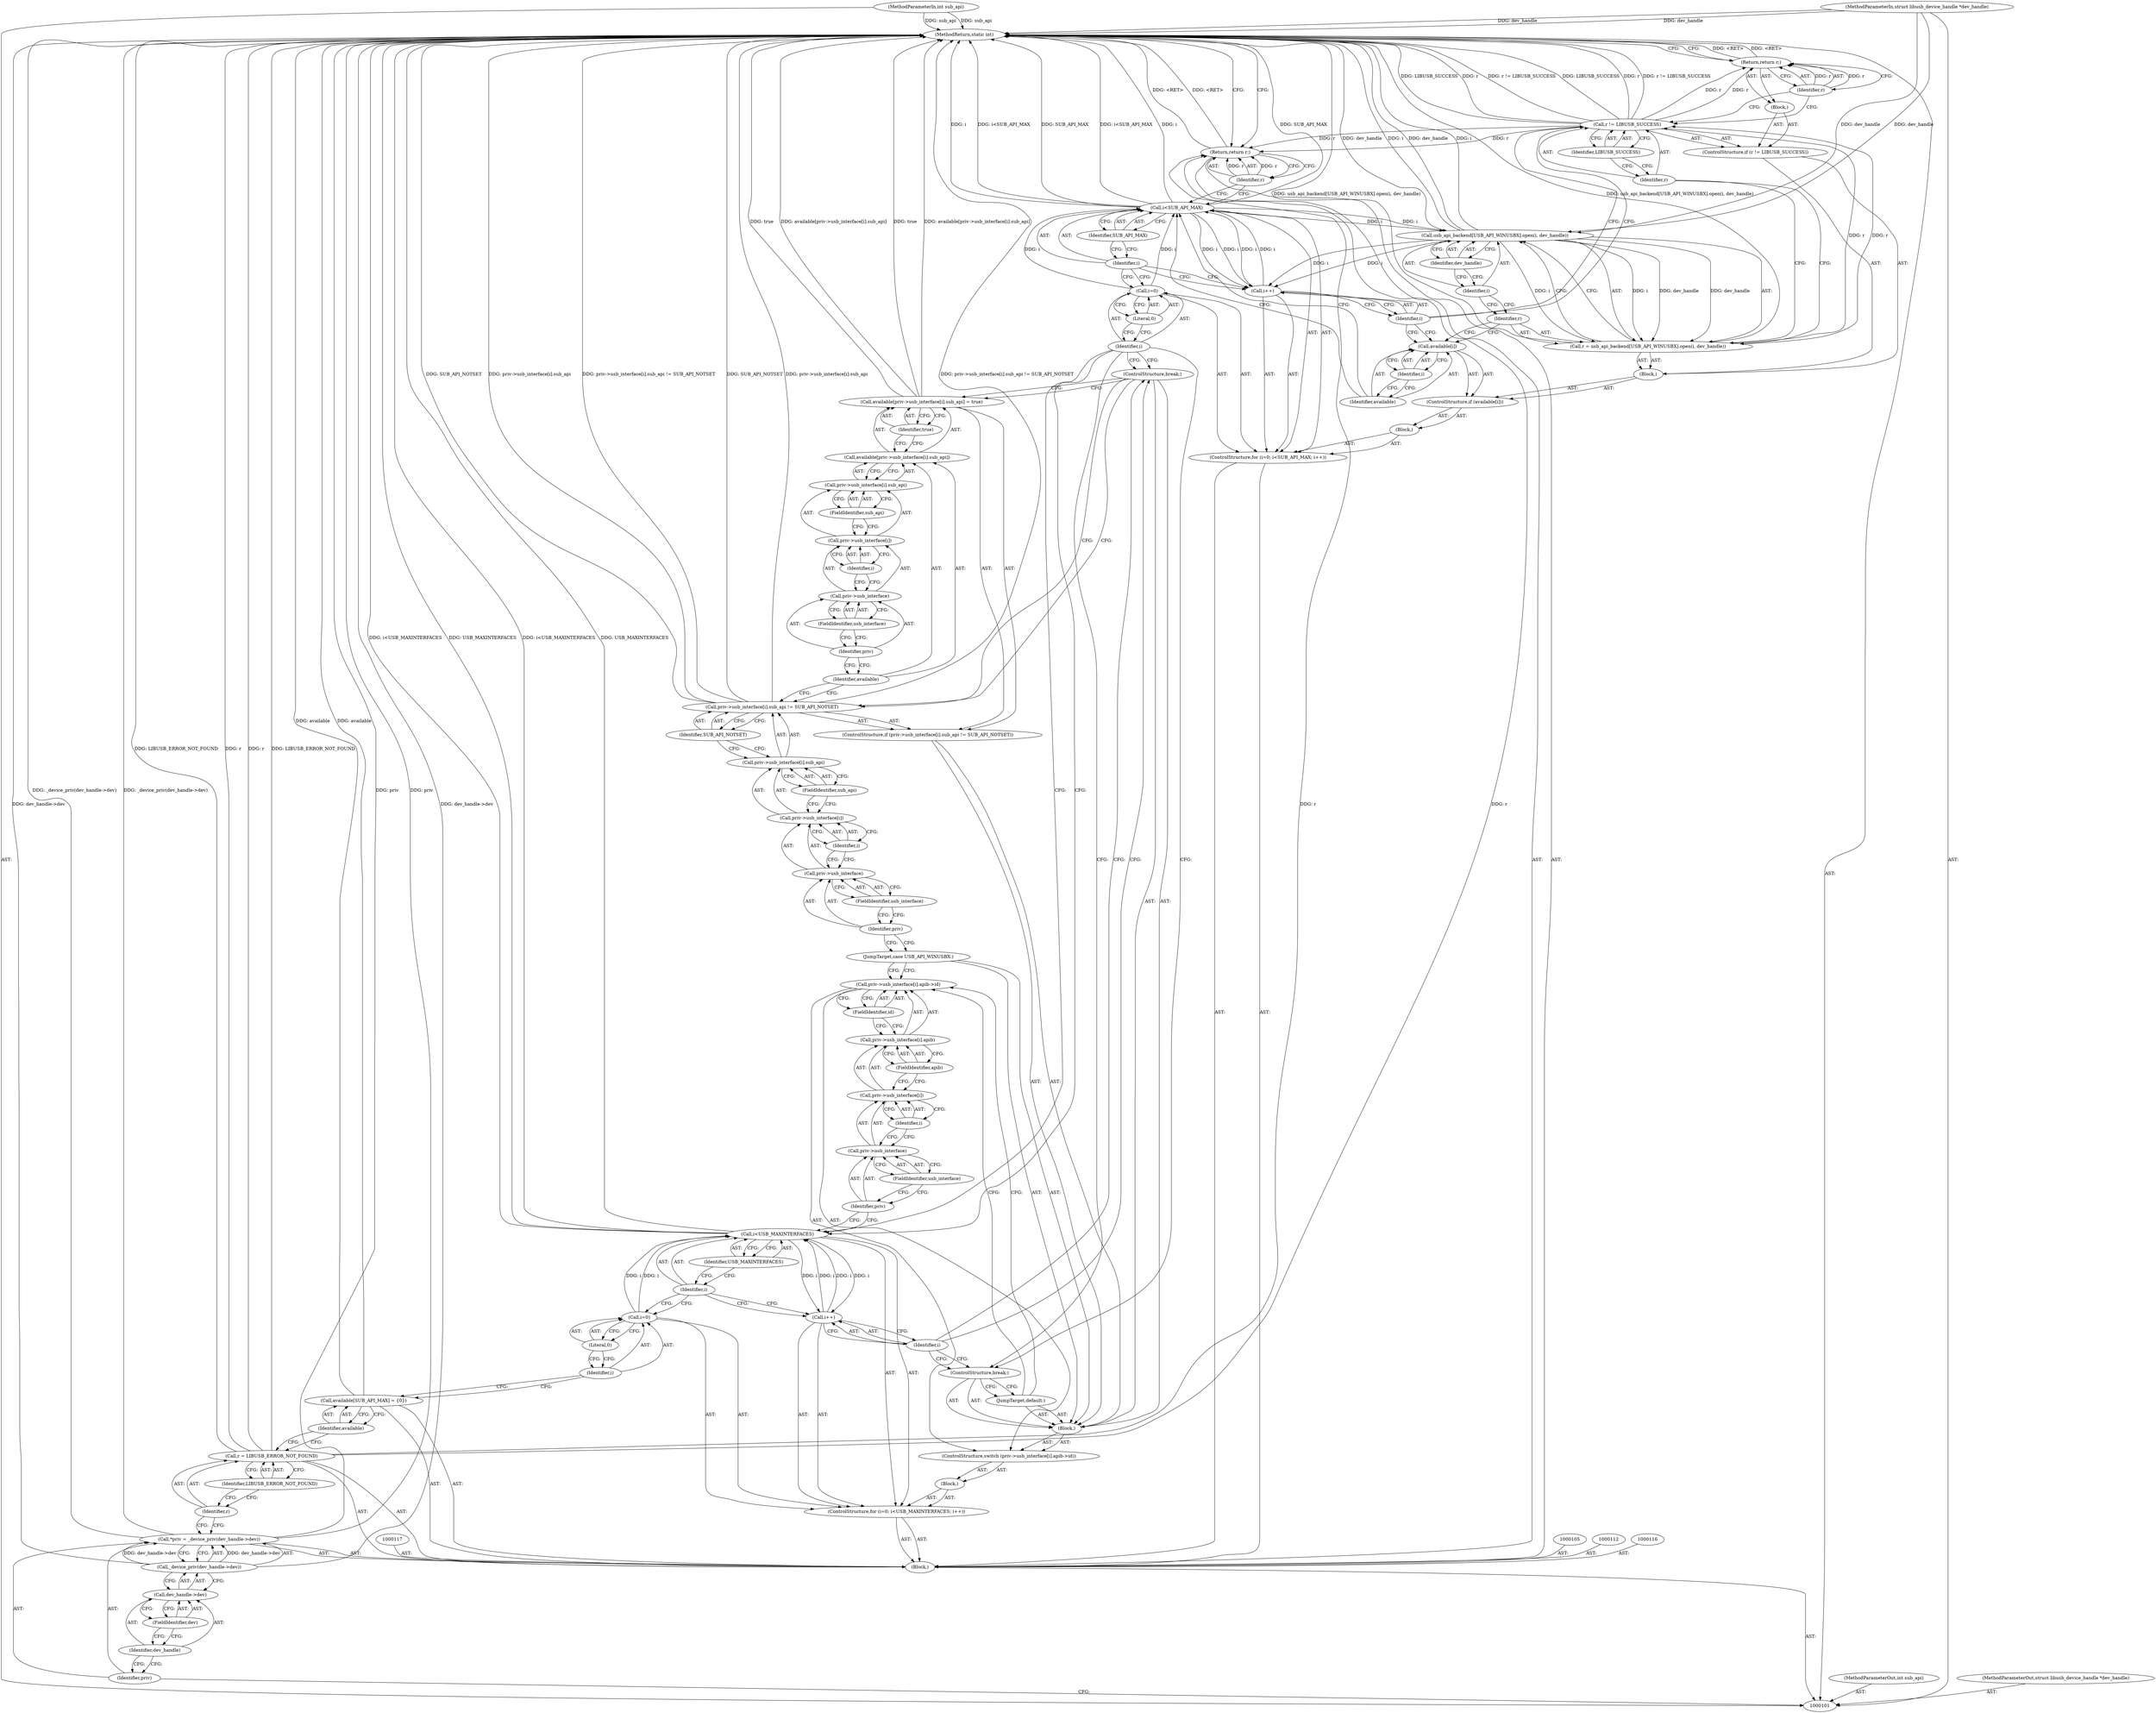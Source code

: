 digraph "0_Chrome_ac149a8d4371c0e01e0934fdd57b09e86f96b5b9_11" {
"1000195" [label="(MethodReturn,static int)"];
"1000102" [label="(MethodParameterIn,int sub_api)"];
"1000248" [label="(MethodParameterOut,int sub_api)"];
"1000103" [label="(MethodParameterIn,struct libusb_device_handle *dev_handle)"];
"1000249" [label="(MethodParameterOut,struct libusb_device_handle *dev_handle)"];
"1000141" [label="(JumpTarget,case USB_API_WINUSBX:)"];
"1000148" [label="(FieldIdentifier,usb_interface)"];
"1000149" [label="(Identifier,i)"];
"1000150" [label="(FieldIdentifier,sub_api)"];
"1000142" [label="(ControlStructure,if (priv->usb_interface[i].sub_api != SUB_API_NOTSET))"];
"1000151" [label="(Identifier,SUB_API_NOTSET)"];
"1000143" [label="(Call,priv->usb_interface[i].sub_api != SUB_API_NOTSET)"];
"1000144" [label="(Call,priv->usb_interface[i].sub_api)"];
"1000145" [label="(Call,priv->usb_interface[i])"];
"1000146" [label="(Call,priv->usb_interface)"];
"1000147" [label="(Identifier,priv)"];
"1000155" [label="(Call,priv->usb_interface[i].sub_api)"];
"1000156" [label="(Call,priv->usb_interface[i])"];
"1000157" [label="(Call,priv->usb_interface)"];
"1000158" [label="(Identifier,priv)"];
"1000159" [label="(FieldIdentifier,usb_interface)"];
"1000160" [label="(Identifier,i)"];
"1000161" [label="(FieldIdentifier,sub_api)"];
"1000162" [label="(Identifier,true)"];
"1000152" [label="(Call,available[priv->usb_interface[i].sub_api] = true)"];
"1000153" [label="(Call,available[priv->usb_interface[i].sub_api])"];
"1000154" [label="(Identifier,available)"];
"1000163" [label="(ControlStructure,break;)"];
"1000164" [label="(JumpTarget,default:)"];
"1000165" [label="(ControlStructure,break;)"];
"1000166" [label="(ControlStructure,for (i=0; i<SUB_API_MAX; i++))"];
"1000170" [label="(Call,i<SUB_API_MAX)"];
"1000171" [label="(Identifier,i)"];
"1000172" [label="(Identifier,SUB_API_MAX)"];
"1000173" [label="(Call,i++)"];
"1000174" [label="(Identifier,i)"];
"1000175" [label="(Block,)"];
"1000167" [label="(Call,i=0)"];
"1000168" [label="(Identifier,i)"];
"1000169" [label="(Literal,0)"];
"1000104" [label="(Block,)"];
"1000179" [label="(Identifier,i)"];
"1000176" [label="(ControlStructure,if (available[i]))"];
"1000180" [label="(Block,)"];
"1000177" [label="(Call,available[i])"];
"1000178" [label="(Identifier,available)"];
"1000181" [label="(Call,r = usb_api_backend[USB_API_WINUSBX].open(i, dev_handle))"];
"1000182" [label="(Identifier,r)"];
"1000184" [label="(Identifier,i)"];
"1000185" [label="(Identifier,dev_handle)"];
"1000183" [label="(Call,usb_api_backend[USB_API_WINUSBX].open(i, dev_handle))"];
"1000189" [label="(Identifier,LIBUSB_SUCCESS)"];
"1000190" [label="(Block,)"];
"1000186" [label="(ControlStructure,if (r != LIBUSB_SUCCESS))"];
"1000187" [label="(Call,r != LIBUSB_SUCCESS)"];
"1000188" [label="(Identifier,r)"];
"1000192" [label="(Identifier,r)"];
"1000191" [label="(Return,return r;)"];
"1000193" [label="(Return,return r;)"];
"1000194" [label="(Identifier,r)"];
"1000106" [label="(Call,*priv = _device_priv(dev_handle->dev))"];
"1000107" [label="(Identifier,priv)"];
"1000108" [label="(Call,_device_priv(dev_handle->dev))"];
"1000109" [label="(Call,dev_handle->dev)"];
"1000110" [label="(Identifier,dev_handle)"];
"1000111" [label="(FieldIdentifier,dev)"];
"1000115" [label="(Identifier,LIBUSB_ERROR_NOT_FOUND)"];
"1000113" [label="(Call,r = LIBUSB_ERROR_NOT_FOUND)"];
"1000114" [label="(Identifier,r)"];
"1000118" [label="(Call,available[SUB_API_MAX] = {0})"];
"1000119" [label="(Identifier,available)"];
"1000124" [label="(Call,i<USB_MAXINTERFACES)"];
"1000125" [label="(Identifier,i)"];
"1000126" [label="(Identifier,USB_MAXINTERFACES)"];
"1000120" [label="(ControlStructure,for (i=0; i<USB_MAXINTERFACES; i++))"];
"1000127" [label="(Call,i++)"];
"1000128" [label="(Identifier,i)"];
"1000129" [label="(Block,)"];
"1000121" [label="(Call,i=0)"];
"1000122" [label="(Identifier,i)"];
"1000123" [label="(Literal,0)"];
"1000131" [label="(Call,priv->usb_interface[i].apib->id)"];
"1000132" [label="(Call,priv->usb_interface[i].apib)"];
"1000133" [label="(Call,priv->usb_interface[i])"];
"1000134" [label="(Call,priv->usb_interface)"];
"1000135" [label="(Identifier,priv)"];
"1000136" [label="(FieldIdentifier,usb_interface)"];
"1000130" [label="(ControlStructure,switch (priv->usb_interface[i].apib->id))"];
"1000137" [label="(Identifier,i)"];
"1000138" [label="(FieldIdentifier,apib)"];
"1000139" [label="(FieldIdentifier,id)"];
"1000140" [label="(Block,)"];
"1000195" -> "1000101"  [label="AST: "];
"1000195" -> "1000191"  [label="CFG: "];
"1000195" -> "1000193"  [label="CFG: "];
"1000191" -> "1000195"  [label="DDG: <RET>"];
"1000187" -> "1000195"  [label="DDG: r"];
"1000187" -> "1000195"  [label="DDG: r != LIBUSB_SUCCESS"];
"1000187" -> "1000195"  [label="DDG: LIBUSB_SUCCESS"];
"1000124" -> "1000195"  [label="DDG: USB_MAXINTERFACES"];
"1000124" -> "1000195"  [label="DDG: i<USB_MAXINTERFACES"];
"1000106" -> "1000195"  [label="DDG: _device_priv(dev_handle->dev)"];
"1000106" -> "1000195"  [label="DDG: priv"];
"1000183" -> "1000195"  [label="DDG: dev_handle"];
"1000183" -> "1000195"  [label="DDG: i"];
"1000113" -> "1000195"  [label="DDG: LIBUSB_ERROR_NOT_FOUND"];
"1000113" -> "1000195"  [label="DDG: r"];
"1000102" -> "1000195"  [label="DDG: sub_api"];
"1000170" -> "1000195"  [label="DDG: i<SUB_API_MAX"];
"1000170" -> "1000195"  [label="DDG: SUB_API_MAX"];
"1000170" -> "1000195"  [label="DDG: i"];
"1000118" -> "1000195"  [label="DDG: available"];
"1000152" -> "1000195"  [label="DDG: true"];
"1000152" -> "1000195"  [label="DDG: available[priv->usb_interface[i].sub_api]"];
"1000181" -> "1000195"  [label="DDG: usb_api_backend[USB_API_WINUSBX].open(i, dev_handle)"];
"1000143" -> "1000195"  [label="DDG: SUB_API_NOTSET"];
"1000143" -> "1000195"  [label="DDG: priv->usb_interface[i].sub_api"];
"1000143" -> "1000195"  [label="DDG: priv->usb_interface[i].sub_api != SUB_API_NOTSET"];
"1000103" -> "1000195"  [label="DDG: dev_handle"];
"1000108" -> "1000195"  [label="DDG: dev_handle->dev"];
"1000193" -> "1000195"  [label="DDG: <RET>"];
"1000102" -> "1000101"  [label="AST: "];
"1000102" -> "1000195"  [label="DDG: sub_api"];
"1000248" -> "1000101"  [label="AST: "];
"1000103" -> "1000101"  [label="AST: "];
"1000103" -> "1000195"  [label="DDG: dev_handle"];
"1000103" -> "1000183"  [label="DDG: dev_handle"];
"1000249" -> "1000101"  [label="AST: "];
"1000141" -> "1000140"  [label="AST: "];
"1000141" -> "1000131"  [label="CFG: "];
"1000147" -> "1000141"  [label="CFG: "];
"1000148" -> "1000146"  [label="AST: "];
"1000148" -> "1000147"  [label="CFG: "];
"1000146" -> "1000148"  [label="CFG: "];
"1000149" -> "1000145"  [label="AST: "];
"1000149" -> "1000146"  [label="CFG: "];
"1000145" -> "1000149"  [label="CFG: "];
"1000150" -> "1000144"  [label="AST: "];
"1000150" -> "1000145"  [label="CFG: "];
"1000144" -> "1000150"  [label="CFG: "];
"1000142" -> "1000140"  [label="AST: "];
"1000143" -> "1000142"  [label="AST: "];
"1000152" -> "1000142"  [label="AST: "];
"1000151" -> "1000143"  [label="AST: "];
"1000151" -> "1000144"  [label="CFG: "];
"1000143" -> "1000151"  [label="CFG: "];
"1000143" -> "1000142"  [label="AST: "];
"1000143" -> "1000151"  [label="CFG: "];
"1000144" -> "1000143"  [label="AST: "];
"1000151" -> "1000143"  [label="AST: "];
"1000154" -> "1000143"  [label="CFG: "];
"1000163" -> "1000143"  [label="CFG: "];
"1000143" -> "1000195"  [label="DDG: SUB_API_NOTSET"];
"1000143" -> "1000195"  [label="DDG: priv->usb_interface[i].sub_api"];
"1000143" -> "1000195"  [label="DDG: priv->usb_interface[i].sub_api != SUB_API_NOTSET"];
"1000144" -> "1000143"  [label="AST: "];
"1000144" -> "1000150"  [label="CFG: "];
"1000145" -> "1000144"  [label="AST: "];
"1000150" -> "1000144"  [label="AST: "];
"1000151" -> "1000144"  [label="CFG: "];
"1000145" -> "1000144"  [label="AST: "];
"1000145" -> "1000149"  [label="CFG: "];
"1000146" -> "1000145"  [label="AST: "];
"1000149" -> "1000145"  [label="AST: "];
"1000150" -> "1000145"  [label="CFG: "];
"1000146" -> "1000145"  [label="AST: "];
"1000146" -> "1000148"  [label="CFG: "];
"1000147" -> "1000146"  [label="AST: "];
"1000148" -> "1000146"  [label="AST: "];
"1000149" -> "1000146"  [label="CFG: "];
"1000147" -> "1000146"  [label="AST: "];
"1000147" -> "1000141"  [label="CFG: "];
"1000148" -> "1000147"  [label="CFG: "];
"1000155" -> "1000153"  [label="AST: "];
"1000155" -> "1000161"  [label="CFG: "];
"1000156" -> "1000155"  [label="AST: "];
"1000161" -> "1000155"  [label="AST: "];
"1000153" -> "1000155"  [label="CFG: "];
"1000156" -> "1000155"  [label="AST: "];
"1000156" -> "1000160"  [label="CFG: "];
"1000157" -> "1000156"  [label="AST: "];
"1000160" -> "1000156"  [label="AST: "];
"1000161" -> "1000156"  [label="CFG: "];
"1000157" -> "1000156"  [label="AST: "];
"1000157" -> "1000159"  [label="CFG: "];
"1000158" -> "1000157"  [label="AST: "];
"1000159" -> "1000157"  [label="AST: "];
"1000160" -> "1000157"  [label="CFG: "];
"1000158" -> "1000157"  [label="AST: "];
"1000158" -> "1000154"  [label="CFG: "];
"1000159" -> "1000158"  [label="CFG: "];
"1000159" -> "1000157"  [label="AST: "];
"1000159" -> "1000158"  [label="CFG: "];
"1000157" -> "1000159"  [label="CFG: "];
"1000160" -> "1000156"  [label="AST: "];
"1000160" -> "1000157"  [label="CFG: "];
"1000156" -> "1000160"  [label="CFG: "];
"1000161" -> "1000155"  [label="AST: "];
"1000161" -> "1000156"  [label="CFG: "];
"1000155" -> "1000161"  [label="CFG: "];
"1000162" -> "1000152"  [label="AST: "];
"1000162" -> "1000153"  [label="CFG: "];
"1000152" -> "1000162"  [label="CFG: "];
"1000152" -> "1000142"  [label="AST: "];
"1000152" -> "1000162"  [label="CFG: "];
"1000153" -> "1000152"  [label="AST: "];
"1000162" -> "1000152"  [label="AST: "];
"1000163" -> "1000152"  [label="CFG: "];
"1000152" -> "1000195"  [label="DDG: true"];
"1000152" -> "1000195"  [label="DDG: available[priv->usb_interface[i].sub_api]"];
"1000153" -> "1000152"  [label="AST: "];
"1000153" -> "1000155"  [label="CFG: "];
"1000154" -> "1000153"  [label="AST: "];
"1000155" -> "1000153"  [label="AST: "];
"1000162" -> "1000153"  [label="CFG: "];
"1000154" -> "1000153"  [label="AST: "];
"1000154" -> "1000143"  [label="CFG: "];
"1000158" -> "1000154"  [label="CFG: "];
"1000163" -> "1000140"  [label="AST: "];
"1000163" -> "1000152"  [label="CFG: "];
"1000163" -> "1000143"  [label="CFG: "];
"1000128" -> "1000163"  [label="CFG: "];
"1000168" -> "1000163"  [label="CFG: "];
"1000164" -> "1000140"  [label="AST: "];
"1000164" -> "1000131"  [label="CFG: "];
"1000165" -> "1000164"  [label="CFG: "];
"1000165" -> "1000140"  [label="AST: "];
"1000165" -> "1000164"  [label="CFG: "];
"1000128" -> "1000165"  [label="CFG: "];
"1000168" -> "1000165"  [label="CFG: "];
"1000166" -> "1000104"  [label="AST: "];
"1000167" -> "1000166"  [label="AST: "];
"1000170" -> "1000166"  [label="AST: "];
"1000173" -> "1000166"  [label="AST: "];
"1000175" -> "1000166"  [label="AST: "];
"1000170" -> "1000166"  [label="AST: "];
"1000170" -> "1000172"  [label="CFG: "];
"1000171" -> "1000170"  [label="AST: "];
"1000172" -> "1000170"  [label="AST: "];
"1000178" -> "1000170"  [label="CFG: "];
"1000194" -> "1000170"  [label="CFG: "];
"1000170" -> "1000195"  [label="DDG: i<SUB_API_MAX"];
"1000170" -> "1000195"  [label="DDG: SUB_API_MAX"];
"1000170" -> "1000195"  [label="DDG: i"];
"1000167" -> "1000170"  [label="DDG: i"];
"1000173" -> "1000170"  [label="DDG: i"];
"1000170" -> "1000173"  [label="DDG: i"];
"1000170" -> "1000183"  [label="DDG: i"];
"1000171" -> "1000170"  [label="AST: "];
"1000171" -> "1000167"  [label="CFG: "];
"1000171" -> "1000173"  [label="CFG: "];
"1000172" -> "1000171"  [label="CFG: "];
"1000172" -> "1000170"  [label="AST: "];
"1000172" -> "1000171"  [label="CFG: "];
"1000170" -> "1000172"  [label="CFG: "];
"1000173" -> "1000166"  [label="AST: "];
"1000173" -> "1000174"  [label="CFG: "];
"1000174" -> "1000173"  [label="AST: "];
"1000171" -> "1000173"  [label="CFG: "];
"1000173" -> "1000170"  [label="DDG: i"];
"1000183" -> "1000173"  [label="DDG: i"];
"1000170" -> "1000173"  [label="DDG: i"];
"1000174" -> "1000173"  [label="AST: "];
"1000174" -> "1000187"  [label="CFG: "];
"1000174" -> "1000177"  [label="CFG: "];
"1000173" -> "1000174"  [label="CFG: "];
"1000175" -> "1000166"  [label="AST: "];
"1000176" -> "1000175"  [label="AST: "];
"1000167" -> "1000166"  [label="AST: "];
"1000167" -> "1000169"  [label="CFG: "];
"1000168" -> "1000167"  [label="AST: "];
"1000169" -> "1000167"  [label="AST: "];
"1000171" -> "1000167"  [label="CFG: "];
"1000167" -> "1000170"  [label="DDG: i"];
"1000168" -> "1000167"  [label="AST: "];
"1000168" -> "1000124"  [label="CFG: "];
"1000168" -> "1000163"  [label="CFG: "];
"1000168" -> "1000165"  [label="CFG: "];
"1000169" -> "1000168"  [label="CFG: "];
"1000169" -> "1000167"  [label="AST: "];
"1000169" -> "1000168"  [label="CFG: "];
"1000167" -> "1000169"  [label="CFG: "];
"1000104" -> "1000101"  [label="AST: "];
"1000105" -> "1000104"  [label="AST: "];
"1000106" -> "1000104"  [label="AST: "];
"1000112" -> "1000104"  [label="AST: "];
"1000113" -> "1000104"  [label="AST: "];
"1000116" -> "1000104"  [label="AST: "];
"1000117" -> "1000104"  [label="AST: "];
"1000118" -> "1000104"  [label="AST: "];
"1000120" -> "1000104"  [label="AST: "];
"1000166" -> "1000104"  [label="AST: "];
"1000193" -> "1000104"  [label="AST: "];
"1000179" -> "1000177"  [label="AST: "];
"1000179" -> "1000178"  [label="CFG: "];
"1000177" -> "1000179"  [label="CFG: "];
"1000176" -> "1000175"  [label="AST: "];
"1000177" -> "1000176"  [label="AST: "];
"1000180" -> "1000176"  [label="AST: "];
"1000180" -> "1000176"  [label="AST: "];
"1000181" -> "1000180"  [label="AST: "];
"1000186" -> "1000180"  [label="AST: "];
"1000177" -> "1000176"  [label="AST: "];
"1000177" -> "1000179"  [label="CFG: "];
"1000178" -> "1000177"  [label="AST: "];
"1000179" -> "1000177"  [label="AST: "];
"1000182" -> "1000177"  [label="CFG: "];
"1000174" -> "1000177"  [label="CFG: "];
"1000178" -> "1000177"  [label="AST: "];
"1000178" -> "1000170"  [label="CFG: "];
"1000179" -> "1000178"  [label="CFG: "];
"1000181" -> "1000180"  [label="AST: "];
"1000181" -> "1000183"  [label="CFG: "];
"1000182" -> "1000181"  [label="AST: "];
"1000183" -> "1000181"  [label="AST: "];
"1000188" -> "1000181"  [label="CFG: "];
"1000181" -> "1000195"  [label="DDG: usb_api_backend[USB_API_WINUSBX].open(i, dev_handle)"];
"1000183" -> "1000181"  [label="DDG: i"];
"1000183" -> "1000181"  [label="DDG: dev_handle"];
"1000181" -> "1000187"  [label="DDG: r"];
"1000182" -> "1000181"  [label="AST: "];
"1000182" -> "1000177"  [label="CFG: "];
"1000184" -> "1000182"  [label="CFG: "];
"1000184" -> "1000183"  [label="AST: "];
"1000184" -> "1000182"  [label="CFG: "];
"1000185" -> "1000184"  [label="CFG: "];
"1000185" -> "1000183"  [label="AST: "];
"1000185" -> "1000184"  [label="CFG: "];
"1000183" -> "1000185"  [label="CFG: "];
"1000183" -> "1000181"  [label="AST: "];
"1000183" -> "1000185"  [label="CFG: "];
"1000184" -> "1000183"  [label="AST: "];
"1000185" -> "1000183"  [label="AST: "];
"1000181" -> "1000183"  [label="CFG: "];
"1000183" -> "1000195"  [label="DDG: dev_handle"];
"1000183" -> "1000195"  [label="DDG: i"];
"1000183" -> "1000173"  [label="DDG: i"];
"1000183" -> "1000181"  [label="DDG: i"];
"1000183" -> "1000181"  [label="DDG: dev_handle"];
"1000170" -> "1000183"  [label="DDG: i"];
"1000103" -> "1000183"  [label="DDG: dev_handle"];
"1000189" -> "1000187"  [label="AST: "];
"1000189" -> "1000188"  [label="CFG: "];
"1000187" -> "1000189"  [label="CFG: "];
"1000190" -> "1000186"  [label="AST: "];
"1000191" -> "1000190"  [label="AST: "];
"1000186" -> "1000180"  [label="AST: "];
"1000187" -> "1000186"  [label="AST: "];
"1000190" -> "1000186"  [label="AST: "];
"1000187" -> "1000186"  [label="AST: "];
"1000187" -> "1000189"  [label="CFG: "];
"1000188" -> "1000187"  [label="AST: "];
"1000189" -> "1000187"  [label="AST: "];
"1000192" -> "1000187"  [label="CFG: "];
"1000174" -> "1000187"  [label="CFG: "];
"1000187" -> "1000195"  [label="DDG: r"];
"1000187" -> "1000195"  [label="DDG: r != LIBUSB_SUCCESS"];
"1000187" -> "1000195"  [label="DDG: LIBUSB_SUCCESS"];
"1000181" -> "1000187"  [label="DDG: r"];
"1000187" -> "1000191"  [label="DDG: r"];
"1000187" -> "1000193"  [label="DDG: r"];
"1000188" -> "1000187"  [label="AST: "];
"1000188" -> "1000181"  [label="CFG: "];
"1000189" -> "1000188"  [label="CFG: "];
"1000192" -> "1000191"  [label="AST: "];
"1000192" -> "1000187"  [label="CFG: "];
"1000191" -> "1000192"  [label="CFG: "];
"1000192" -> "1000191"  [label="DDG: r"];
"1000191" -> "1000190"  [label="AST: "];
"1000191" -> "1000192"  [label="CFG: "];
"1000192" -> "1000191"  [label="AST: "];
"1000195" -> "1000191"  [label="CFG: "];
"1000191" -> "1000195"  [label="DDG: <RET>"];
"1000192" -> "1000191"  [label="DDG: r"];
"1000187" -> "1000191"  [label="DDG: r"];
"1000193" -> "1000104"  [label="AST: "];
"1000193" -> "1000194"  [label="CFG: "];
"1000194" -> "1000193"  [label="AST: "];
"1000195" -> "1000193"  [label="CFG: "];
"1000193" -> "1000195"  [label="DDG: <RET>"];
"1000194" -> "1000193"  [label="DDG: r"];
"1000187" -> "1000193"  [label="DDG: r"];
"1000113" -> "1000193"  [label="DDG: r"];
"1000194" -> "1000193"  [label="AST: "];
"1000194" -> "1000170"  [label="CFG: "];
"1000193" -> "1000194"  [label="CFG: "];
"1000194" -> "1000193"  [label="DDG: r"];
"1000106" -> "1000104"  [label="AST: "];
"1000106" -> "1000108"  [label="CFG: "];
"1000107" -> "1000106"  [label="AST: "];
"1000108" -> "1000106"  [label="AST: "];
"1000114" -> "1000106"  [label="CFG: "];
"1000106" -> "1000195"  [label="DDG: _device_priv(dev_handle->dev)"];
"1000106" -> "1000195"  [label="DDG: priv"];
"1000108" -> "1000106"  [label="DDG: dev_handle->dev"];
"1000107" -> "1000106"  [label="AST: "];
"1000107" -> "1000101"  [label="CFG: "];
"1000110" -> "1000107"  [label="CFG: "];
"1000108" -> "1000106"  [label="AST: "];
"1000108" -> "1000109"  [label="CFG: "];
"1000109" -> "1000108"  [label="AST: "];
"1000106" -> "1000108"  [label="CFG: "];
"1000108" -> "1000195"  [label="DDG: dev_handle->dev"];
"1000108" -> "1000106"  [label="DDG: dev_handle->dev"];
"1000109" -> "1000108"  [label="AST: "];
"1000109" -> "1000111"  [label="CFG: "];
"1000110" -> "1000109"  [label="AST: "];
"1000111" -> "1000109"  [label="AST: "];
"1000108" -> "1000109"  [label="CFG: "];
"1000110" -> "1000109"  [label="AST: "];
"1000110" -> "1000107"  [label="CFG: "];
"1000111" -> "1000110"  [label="CFG: "];
"1000111" -> "1000109"  [label="AST: "];
"1000111" -> "1000110"  [label="CFG: "];
"1000109" -> "1000111"  [label="CFG: "];
"1000115" -> "1000113"  [label="AST: "];
"1000115" -> "1000114"  [label="CFG: "];
"1000113" -> "1000115"  [label="CFG: "];
"1000113" -> "1000104"  [label="AST: "];
"1000113" -> "1000115"  [label="CFG: "];
"1000114" -> "1000113"  [label="AST: "];
"1000115" -> "1000113"  [label="AST: "];
"1000119" -> "1000113"  [label="CFG: "];
"1000113" -> "1000195"  [label="DDG: LIBUSB_ERROR_NOT_FOUND"];
"1000113" -> "1000195"  [label="DDG: r"];
"1000113" -> "1000193"  [label="DDG: r"];
"1000114" -> "1000113"  [label="AST: "];
"1000114" -> "1000106"  [label="CFG: "];
"1000115" -> "1000114"  [label="CFG: "];
"1000118" -> "1000104"  [label="AST: "];
"1000118" -> "1000119"  [label="CFG: "];
"1000119" -> "1000118"  [label="AST: "];
"1000122" -> "1000118"  [label="CFG: "];
"1000118" -> "1000195"  [label="DDG: available"];
"1000119" -> "1000118"  [label="AST: "];
"1000119" -> "1000113"  [label="CFG: "];
"1000118" -> "1000119"  [label="CFG: "];
"1000124" -> "1000120"  [label="AST: "];
"1000124" -> "1000126"  [label="CFG: "];
"1000125" -> "1000124"  [label="AST: "];
"1000126" -> "1000124"  [label="AST: "];
"1000135" -> "1000124"  [label="CFG: "];
"1000168" -> "1000124"  [label="CFG: "];
"1000124" -> "1000195"  [label="DDG: USB_MAXINTERFACES"];
"1000124" -> "1000195"  [label="DDG: i<USB_MAXINTERFACES"];
"1000121" -> "1000124"  [label="DDG: i"];
"1000127" -> "1000124"  [label="DDG: i"];
"1000124" -> "1000127"  [label="DDG: i"];
"1000125" -> "1000124"  [label="AST: "];
"1000125" -> "1000121"  [label="CFG: "];
"1000125" -> "1000127"  [label="CFG: "];
"1000126" -> "1000125"  [label="CFG: "];
"1000126" -> "1000124"  [label="AST: "];
"1000126" -> "1000125"  [label="CFG: "];
"1000124" -> "1000126"  [label="CFG: "];
"1000120" -> "1000104"  [label="AST: "];
"1000121" -> "1000120"  [label="AST: "];
"1000124" -> "1000120"  [label="AST: "];
"1000127" -> "1000120"  [label="AST: "];
"1000129" -> "1000120"  [label="AST: "];
"1000127" -> "1000120"  [label="AST: "];
"1000127" -> "1000128"  [label="CFG: "];
"1000128" -> "1000127"  [label="AST: "];
"1000125" -> "1000127"  [label="CFG: "];
"1000127" -> "1000124"  [label="DDG: i"];
"1000124" -> "1000127"  [label="DDG: i"];
"1000128" -> "1000127"  [label="AST: "];
"1000128" -> "1000163"  [label="CFG: "];
"1000128" -> "1000165"  [label="CFG: "];
"1000127" -> "1000128"  [label="CFG: "];
"1000129" -> "1000120"  [label="AST: "];
"1000130" -> "1000129"  [label="AST: "];
"1000121" -> "1000120"  [label="AST: "];
"1000121" -> "1000123"  [label="CFG: "];
"1000122" -> "1000121"  [label="AST: "];
"1000123" -> "1000121"  [label="AST: "];
"1000125" -> "1000121"  [label="CFG: "];
"1000121" -> "1000124"  [label="DDG: i"];
"1000122" -> "1000121"  [label="AST: "];
"1000122" -> "1000118"  [label="CFG: "];
"1000123" -> "1000122"  [label="CFG: "];
"1000123" -> "1000121"  [label="AST: "];
"1000123" -> "1000122"  [label="CFG: "];
"1000121" -> "1000123"  [label="CFG: "];
"1000131" -> "1000130"  [label="AST: "];
"1000131" -> "1000139"  [label="CFG: "];
"1000132" -> "1000131"  [label="AST: "];
"1000139" -> "1000131"  [label="AST: "];
"1000141" -> "1000131"  [label="CFG: "];
"1000164" -> "1000131"  [label="CFG: "];
"1000132" -> "1000131"  [label="AST: "];
"1000132" -> "1000138"  [label="CFG: "];
"1000133" -> "1000132"  [label="AST: "];
"1000138" -> "1000132"  [label="AST: "];
"1000139" -> "1000132"  [label="CFG: "];
"1000133" -> "1000132"  [label="AST: "];
"1000133" -> "1000137"  [label="CFG: "];
"1000134" -> "1000133"  [label="AST: "];
"1000137" -> "1000133"  [label="AST: "];
"1000138" -> "1000133"  [label="CFG: "];
"1000134" -> "1000133"  [label="AST: "];
"1000134" -> "1000136"  [label="CFG: "];
"1000135" -> "1000134"  [label="AST: "];
"1000136" -> "1000134"  [label="AST: "];
"1000137" -> "1000134"  [label="CFG: "];
"1000135" -> "1000134"  [label="AST: "];
"1000135" -> "1000124"  [label="CFG: "];
"1000136" -> "1000135"  [label="CFG: "];
"1000136" -> "1000134"  [label="AST: "];
"1000136" -> "1000135"  [label="CFG: "];
"1000134" -> "1000136"  [label="CFG: "];
"1000130" -> "1000129"  [label="AST: "];
"1000131" -> "1000130"  [label="AST: "];
"1000140" -> "1000130"  [label="AST: "];
"1000137" -> "1000133"  [label="AST: "];
"1000137" -> "1000134"  [label="CFG: "];
"1000133" -> "1000137"  [label="CFG: "];
"1000138" -> "1000132"  [label="AST: "];
"1000138" -> "1000133"  [label="CFG: "];
"1000132" -> "1000138"  [label="CFG: "];
"1000139" -> "1000131"  [label="AST: "];
"1000139" -> "1000132"  [label="CFG: "];
"1000131" -> "1000139"  [label="CFG: "];
"1000140" -> "1000130"  [label="AST: "];
"1000141" -> "1000140"  [label="AST: "];
"1000142" -> "1000140"  [label="AST: "];
"1000163" -> "1000140"  [label="AST: "];
"1000164" -> "1000140"  [label="AST: "];
"1000165" -> "1000140"  [label="AST: "];
}
